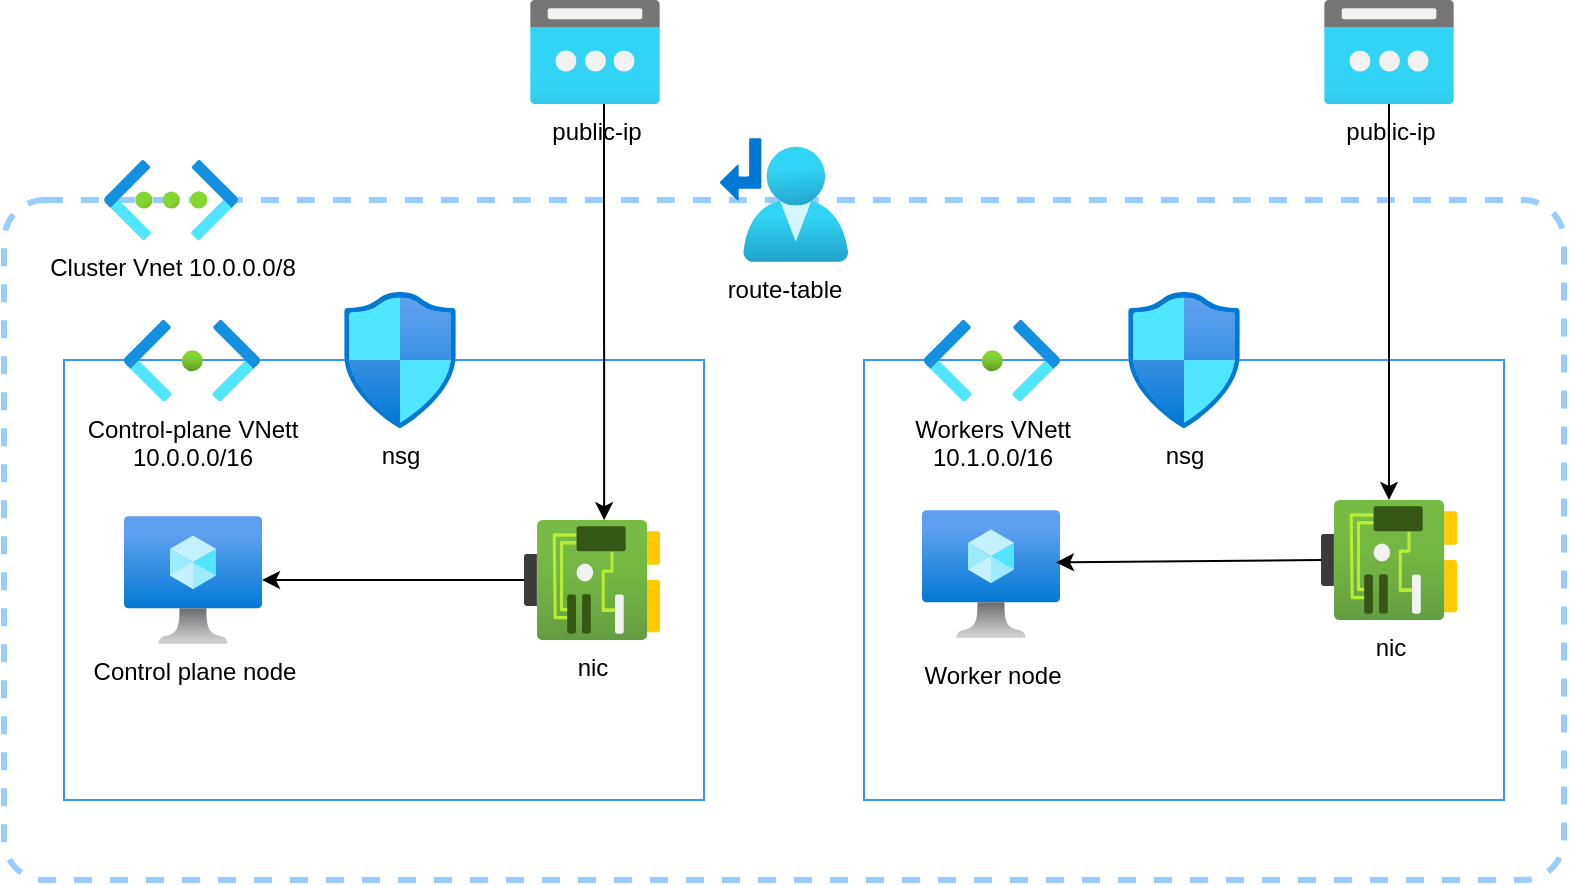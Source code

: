 <mxfile version="24.3.1" type="github">
  <diagram name="Page-1" id="tcnrpD948m4Wd1JhXOPj">
    <mxGraphModel dx="1434" dy="746" grid="0" gridSize="10" guides="1" tooltips="1" connect="1" arrows="1" fold="1" page="1" pageScale="1" pageWidth="850" pageHeight="1100" math="0" shadow="0">
      <root>
        <mxCell id="0" />
        <mxCell id="1" parent="0" />
        <mxCell id="xthVdg3xAjy0_anLzAHV-12" value="" style="rounded=1;whiteSpace=wrap;html=1;fillColor=#FFFFFF;strokeWidth=3;strokeColor=#99CCFF;shadow=0;arcSize=6;dashed=1;" parent="1" vertex="1">
          <mxGeometry x="50" y="170" width="780" height="340" as="geometry" />
        </mxCell>
        <mxCell id="xthVdg3xAjy0_anLzAHV-1" value="Cluster Vnet 10.0.0.0/8" style="image;aspect=fixed;html=1;points=[];align=center;fontSize=12;image=img/lib/azure2/networking/Virtual_Networks.svg;" parent="1" vertex="1">
          <mxGeometry x="100" y="150" width="67" height="40" as="geometry" />
        </mxCell>
        <mxCell id="xthVdg3xAjy0_anLzAHV-5" value="" style="rounded=0;whiteSpace=wrap;html=1;strokeColor=#3399FF;" parent="1" vertex="1">
          <mxGeometry x="80" y="250" width="320" height="220" as="geometry" />
        </mxCell>
        <mxCell id="xthVdg3xAjy0_anLzAHV-4" value="Control-plane VNett&lt;br&gt;10.0.0.0/16" style="image;aspect=fixed;html=1;points=[];align=center;fontSize=12;image=img/lib/azure2/networking/Subnet.svg;" parent="1" vertex="1">
          <mxGeometry x="110" y="230" width="68" height="40.72" as="geometry" />
        </mxCell>
        <mxCell id="xthVdg3xAjy0_anLzAHV-6" value="" style="rounded=0;whiteSpace=wrap;html=1;strokeColor=#3399FF;" parent="1" vertex="1">
          <mxGeometry x="480" y="250" width="320" height="220" as="geometry" />
        </mxCell>
        <mxCell id="xthVdg3xAjy0_anLzAHV-7" value="Workers VNett&lt;br&gt;10.1.0.0/16" style="image;aspect=fixed;html=1;points=[];align=center;fontSize=12;image=img/lib/azure2/networking/Subnet.svg;" parent="1" vertex="1">
          <mxGeometry x="510" y="230" width="68" height="40.72" as="geometry" />
        </mxCell>
        <mxCell id="xthVdg3xAjy0_anLzAHV-8" value="Control plane node&lt;div&gt;&lt;br/&gt;&lt;/div&gt;" style="image;aspect=fixed;html=1;points=[];align=center;fontSize=12;image=img/lib/azure2/compute/Virtual_Machine.svg;" parent="1" vertex="1">
          <mxGeometry x="110" y="328" width="69" height="64" as="geometry" />
        </mxCell>
        <mxCell id="xthVdg3xAjy0_anLzAHV-9" value="Worker node&lt;div&gt;&lt;br&gt;&lt;/div&gt;" style="image;aspect=fixed;html=1;points=[];align=center;fontSize=12;image=img/lib/azure2/compute/Virtual_Machine.svg;" parent="1" vertex="1">
          <mxGeometry x="509" y="320" width="69" height="74" as="geometry" />
        </mxCell>
        <mxCell id="xthVdg3xAjy0_anLzAHV-14" value="nic" style="image;aspect=fixed;html=1;points=[];align=center;fontSize=12;image=img/lib/azure2/networking/Network_Interfaces.svg;" parent="1" vertex="1">
          <mxGeometry x="310" y="330" width="68" height="60" as="geometry" />
        </mxCell>
        <mxCell id="xthVdg3xAjy0_anLzAHV-15" value="nic" style="image;aspect=fixed;html=1;points=[];align=center;fontSize=12;image=img/lib/azure2/networking/Network_Interfaces.svg;" parent="1" vertex="1">
          <mxGeometry x="708.5" y="320" width="68" height="60" as="geometry" />
        </mxCell>
        <mxCell id="xthVdg3xAjy0_anLzAHV-16" value="public-ip" style="image;aspect=fixed;html=1;points=[];align=center;fontSize=12;image=img/lib/azure2/networking/Public_IP_Addresses.svg;" parent="1" vertex="1">
          <mxGeometry x="313" y="70" width="65" height="52" as="geometry" />
        </mxCell>
        <mxCell id="xthVdg3xAjy0_anLzAHV-18" value="public-ip" style="image;aspect=fixed;html=1;points=[];align=center;fontSize=12;image=img/lib/azure2/networking/Public_IP_Addresses.svg;" parent="1" vertex="1">
          <mxGeometry x="710" y="70" width="65" height="52" as="geometry" />
        </mxCell>
        <mxCell id="xthVdg3xAjy0_anLzAHV-19" value="nsg" style="image;aspect=fixed;html=1;points=[];align=center;fontSize=12;image=img/lib/azure2/networking/Network_Security_Groups.svg;" parent="1" vertex="1">
          <mxGeometry x="220" y="216" width="56.0" height="68" as="geometry" />
        </mxCell>
        <mxCell id="xthVdg3xAjy0_anLzAHV-20" value="nsg" style="image;aspect=fixed;html=1;points=[];align=center;fontSize=12;image=img/lib/azure2/networking/Network_Security_Groups.svg;" parent="1" vertex="1">
          <mxGeometry x="612" y="216" width="56.0" height="68" as="geometry" />
        </mxCell>
        <mxCell id="xthVdg3xAjy0_anLzAHV-21" value="route-table" style="image;aspect=fixed;html=1;points=[];align=center;fontSize=12;image=img/lib/azure2/networking/Route_Tables.svg;" parent="1" vertex="1">
          <mxGeometry x="408" y="139" width="64" height="62" as="geometry" />
        </mxCell>
        <mxCell id="V40xDCgO0ajUlz0Vc8cH-2" value="" style="endArrow=classic;html=1;rounded=0;entryX=0.844;entryY=0.364;entryDx=0;entryDy=0;entryPerimeter=0;" edge="1" parent="1" target="xthVdg3xAjy0_anLzAHV-5">
          <mxGeometry width="50" height="50" relative="1" as="geometry">
            <mxPoint x="350" y="122" as="sourcePoint" />
            <mxPoint x="400" y="72" as="targetPoint" />
          </mxGeometry>
        </mxCell>
        <mxCell id="V40xDCgO0ajUlz0Vc8cH-3" value="" style="endArrow=classic;html=1;rounded=0;" edge="1" parent="1" source="xthVdg3xAjy0_anLzAHV-14" target="xthVdg3xAjy0_anLzAHV-8">
          <mxGeometry width="50" height="50" relative="1" as="geometry">
            <mxPoint x="260" y="600" as="sourcePoint" />
            <mxPoint x="390" y="643.333" as="targetPoint" />
          </mxGeometry>
        </mxCell>
        <mxCell id="V40xDCgO0ajUlz0Vc8cH-4" value="" style="endArrow=classic;html=1;rounded=0;" edge="1" parent="1" source="xthVdg3xAjy0_anLzAHV-18" target="xthVdg3xAjy0_anLzAHV-15">
          <mxGeometry width="50" height="50" relative="1" as="geometry">
            <mxPoint x="728" y="210" as="sourcePoint" />
            <mxPoint x="778" y="160" as="targetPoint" />
          </mxGeometry>
        </mxCell>
        <mxCell id="V40xDCgO0ajUlz0Vc8cH-5" value="" style="endArrow=classic;html=1;rounded=0;entryX=0.971;entryY=0.422;entryDx=0;entryDy=0;entryPerimeter=0;exitX=0;exitY=0.5;exitDx=0;exitDy=0;exitPerimeter=0;" edge="1" parent="1" source="xthVdg3xAjy0_anLzAHV-15" target="xthVdg3xAjy0_anLzAHV-9">
          <mxGeometry width="50" height="50" relative="1" as="geometry">
            <mxPoint x="720" y="360.651" as="sourcePoint" />
            <mxPoint x="630" y="359.34" as="targetPoint" />
          </mxGeometry>
        </mxCell>
      </root>
    </mxGraphModel>
  </diagram>
</mxfile>

